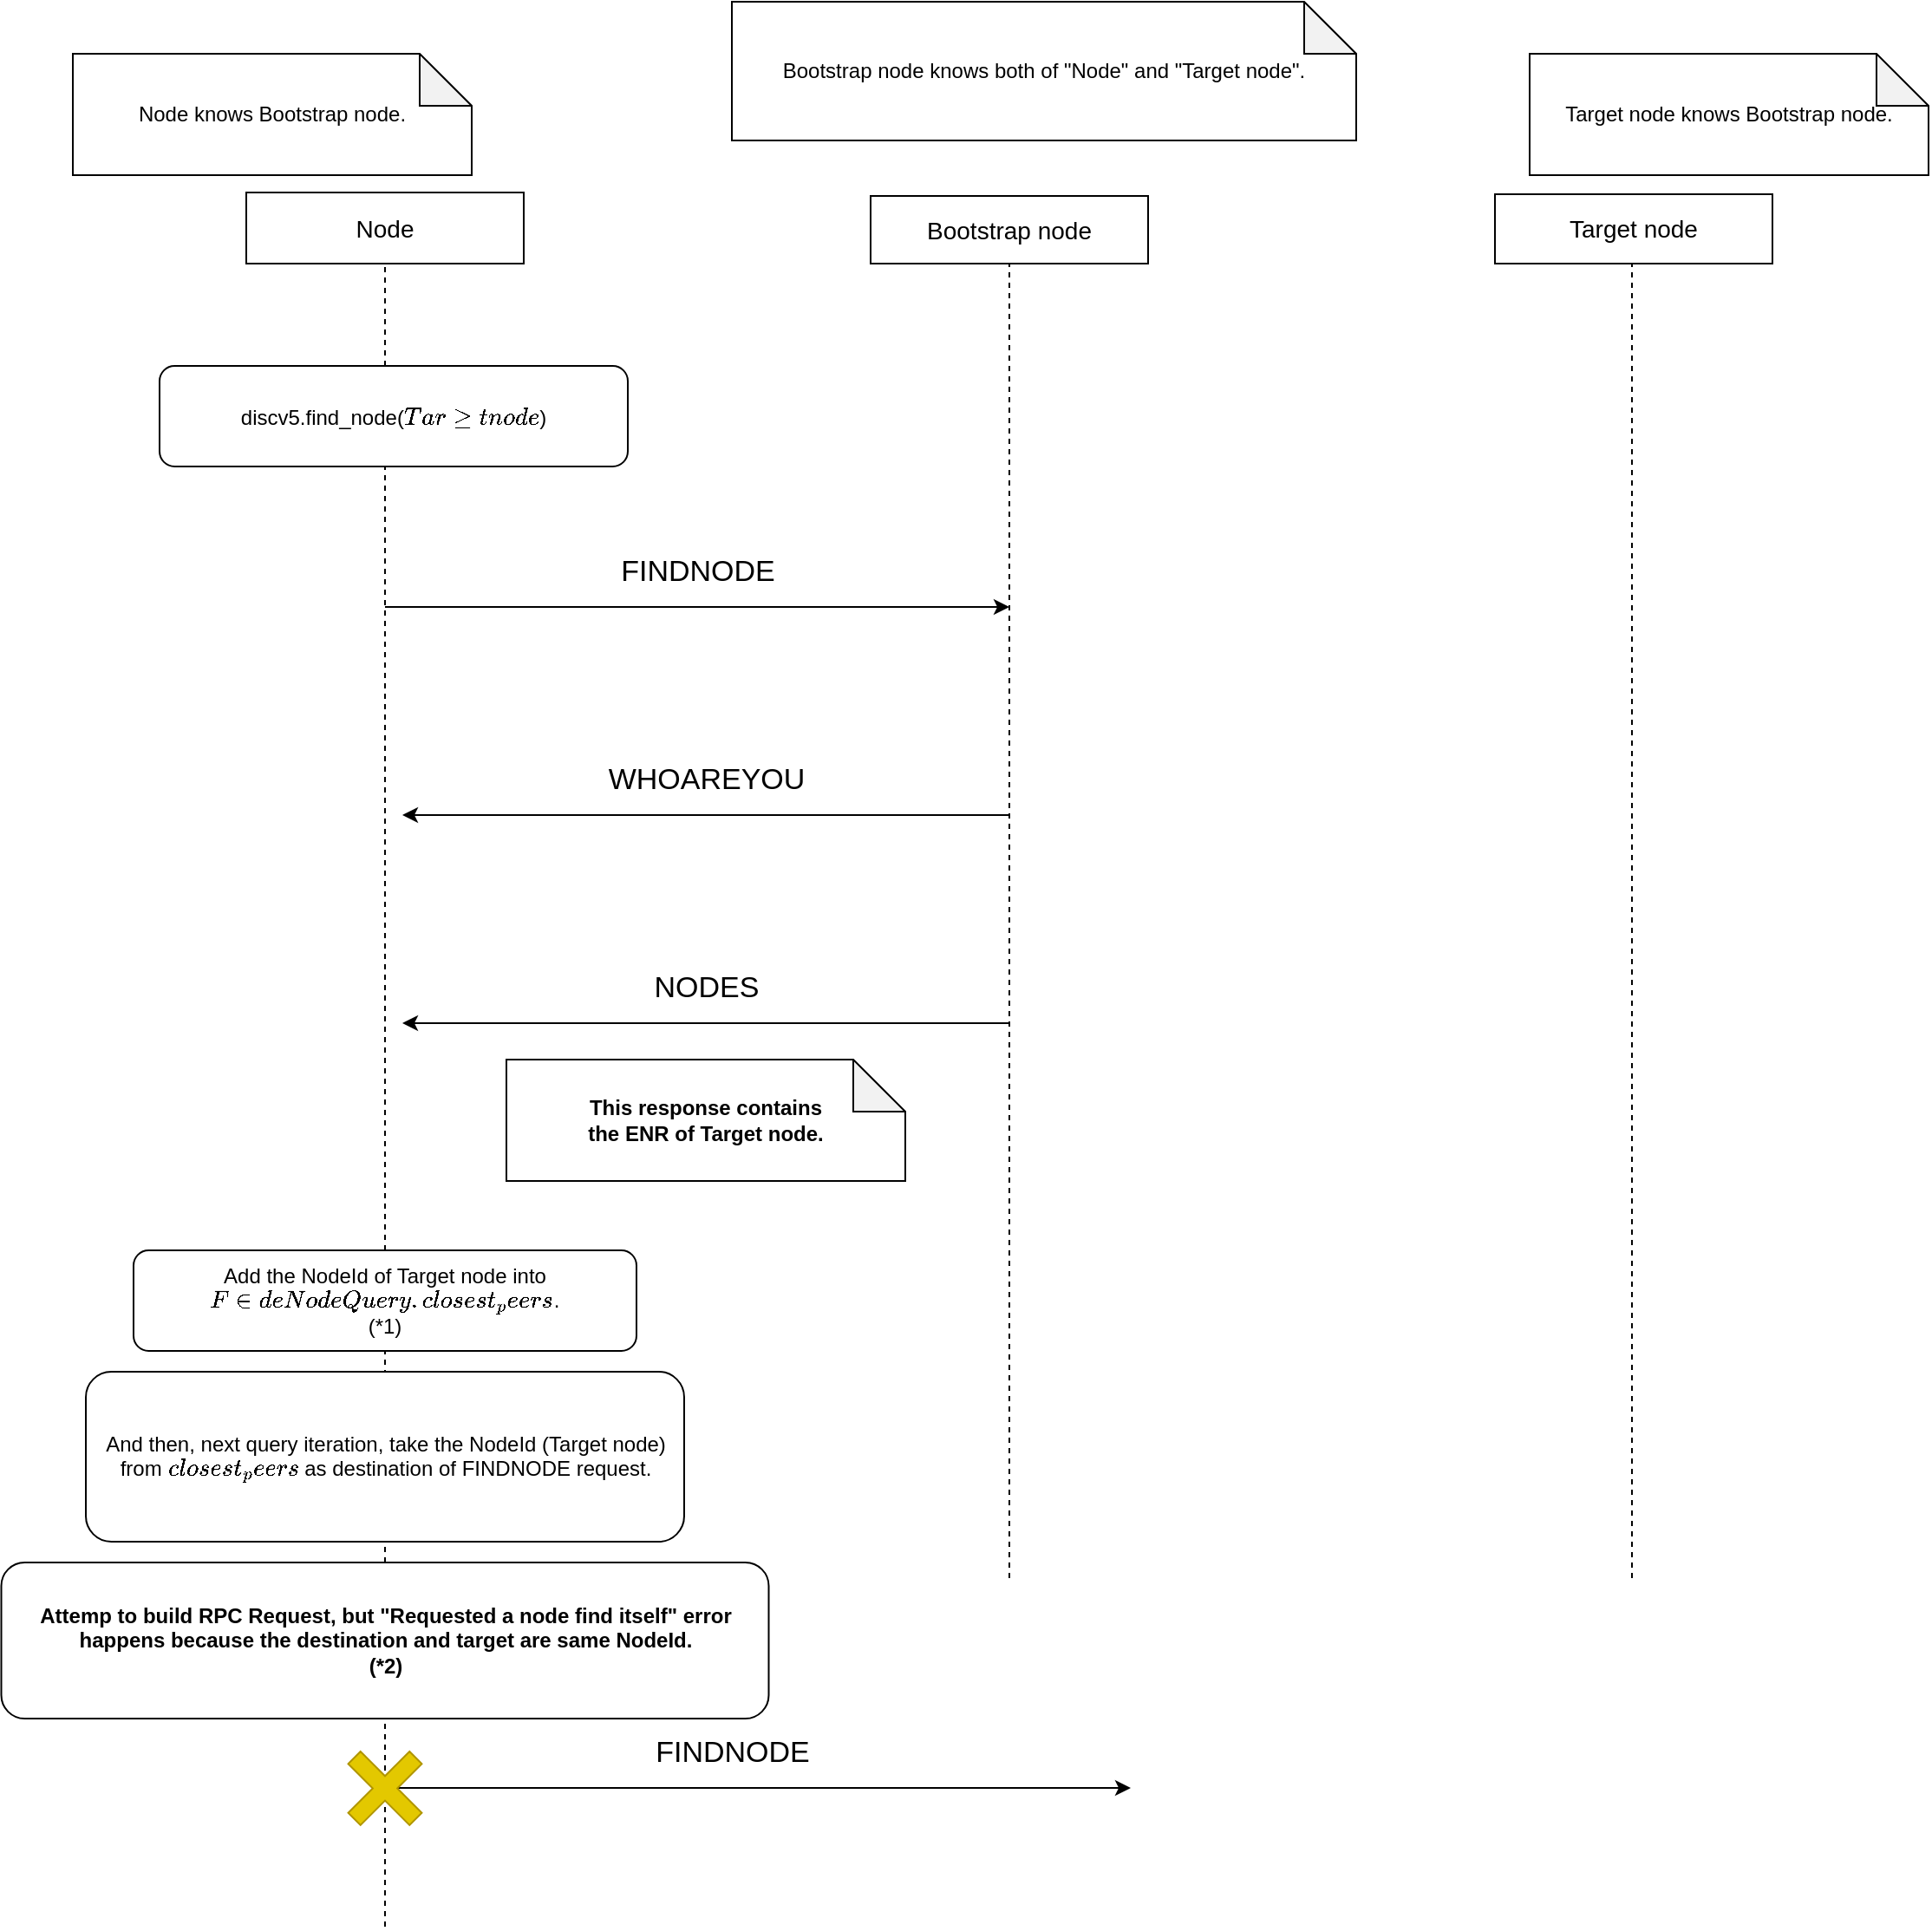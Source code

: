 <mxfile>
    <diagram id="ExdccTZqctQwAvQB16s_" name="Page-1">
        <mxGraphModel dx="2037" dy="1705" grid="1" gridSize="10" guides="1" tooltips="1" connect="1" arrows="1" fold="1" page="0" pageScale="1" pageWidth="827" pageHeight="1169" background="none" math="0" shadow="0">
            <root>
                <mxCell id="0"/>
                <mxCell id="1" parent="0"/>
                <mxCell id="2M91R3iAnrZrVvDSjcHK-1" value="Node" style="rounded=0;whiteSpace=wrap;html=1;fontSize=14;" parent="1" vertex="1">
                    <mxGeometry x="40" width="160" height="41" as="geometry"/>
                </mxCell>
                <mxCell id="2M91R3iAnrZrVvDSjcHK-2" value="Bootstrap node" style="rounded=0;whiteSpace=wrap;html=1;fontSize=14;" parent="1" vertex="1">
                    <mxGeometry x="400" y="2" width="160" height="39" as="geometry"/>
                </mxCell>
                <mxCell id="2M91R3iAnrZrVvDSjcHK-4" value="Target node" style="rounded=0;whiteSpace=wrap;html=1;fontSize=14;" parent="1" vertex="1">
                    <mxGeometry x="760" y="1" width="160" height="40" as="geometry"/>
                </mxCell>
                <mxCell id="2M91R3iAnrZrVvDSjcHK-28" value="" style="endArrow=none;dashed=1;html=1;fontSize=12;entryX=0.5;entryY=1;entryDx=0;entryDy=0;" parent="1" target="2M91R3iAnrZrVvDSjcHK-1" edge="1">
                    <mxGeometry width="50" height="50" relative="1" as="geometry">
                        <mxPoint x="120" y="1000" as="sourcePoint"/>
                        <mxPoint x="570" y="240" as="targetPoint"/>
                    </mxGeometry>
                </mxCell>
                <mxCell id="2M91R3iAnrZrVvDSjcHK-29" value="" style="endArrow=none;dashed=1;html=1;fontSize=12;entryX=0.5;entryY=1;entryDx=0;entryDy=0;" parent="1" target="2M91R3iAnrZrVvDSjcHK-2" edge="1">
                    <mxGeometry width="50" height="50" relative="1" as="geometry">
                        <mxPoint x="480" y="799" as="sourcePoint"/>
                        <mxPoint x="560" y="181" as="targetPoint"/>
                    </mxGeometry>
                </mxCell>
                <mxCell id="2M91R3iAnrZrVvDSjcHK-52" value="" style="endArrow=classic;html=1;fontSize=18;" parent="1" edge="1">
                    <mxGeometry x="-160" y="-61" width="50" height="50" as="geometry">
                        <mxPoint x="120" y="239" as="sourcePoint"/>
                        <mxPoint x="480" y="239" as="targetPoint"/>
                    </mxGeometry>
                </mxCell>
                <mxCell id="16" value="FINDNODE" style="edgeLabel;html=1;align=center;verticalAlign=middle;resizable=0;points=[];fontSize=17;" parent="2M91R3iAnrZrVvDSjcHK-52" vertex="1" connectable="0">
                    <mxGeometry relative="1" as="geometry">
                        <mxPoint y="-20" as="offset"/>
                    </mxGeometry>
                </mxCell>
                <mxCell id="12" value="" style="endArrow=none;dashed=1;html=1;fontSize=12;entryX=0.5;entryY=1;entryDx=0;entryDy=0;" parent="1" edge="1">
                    <mxGeometry width="50" height="50" relative="1" as="geometry">
                        <mxPoint x="839" y="799" as="sourcePoint"/>
                        <mxPoint x="839" y="41" as="targetPoint"/>
                    </mxGeometry>
                </mxCell>
                <mxCell id="13" value="Node knows Bootstrap node." style="shape=note;whiteSpace=wrap;html=1;backgroundOutline=1;darkOpacity=0.05;" parent="1" vertex="1">
                    <mxGeometry x="-60" y="-80" width="230" height="70" as="geometry"/>
                </mxCell>
                <mxCell id="14" value="Bootstrap node knows both of &quot;Node&quot; and &quot;Target node&quot;." style="shape=note;whiteSpace=wrap;html=1;backgroundOutline=1;darkOpacity=0.05;" parent="1" vertex="1">
                    <mxGeometry x="320" y="-110" width="360" height="80" as="geometry"/>
                </mxCell>
                <mxCell id="15" value="Target node knows Bootstrap node." style="shape=note;whiteSpace=wrap;html=1;backgroundOutline=1;darkOpacity=0.05;" parent="1" vertex="1">
                    <mxGeometry x="780" y="-80" width="230" height="70" as="geometry"/>
                </mxCell>
                <mxCell id="17" value="" style="endArrow=classic;html=1;fontSize=18;" parent="1" edge="1">
                    <mxGeometry x="-150" y="-51" width="50" height="50" as="geometry">
                        <mxPoint x="480" y="359" as="sourcePoint"/>
                        <mxPoint x="130" y="359" as="targetPoint"/>
                    </mxGeometry>
                </mxCell>
                <mxCell id="18" value="WHOAREYOU" style="edgeLabel;html=1;align=center;verticalAlign=middle;resizable=0;points=[];fontSize=17;" parent="17" vertex="1" connectable="0">
                    <mxGeometry relative="1" as="geometry">
                        <mxPoint y="-20" as="offset"/>
                    </mxGeometry>
                </mxCell>
                <mxCell id="21" value="" style="endArrow=classic;html=1;fontSize=18;" parent="1" edge="1">
                    <mxGeometry x="-150" y="69" width="50" height="50" as="geometry">
                        <mxPoint x="480" y="479" as="sourcePoint"/>
                        <mxPoint x="130" y="479" as="targetPoint"/>
                    </mxGeometry>
                </mxCell>
                <mxCell id="22" value="NODES" style="edgeLabel;html=1;align=center;verticalAlign=middle;resizable=0;points=[];fontSize=17;" parent="21" vertex="1" connectable="0">
                    <mxGeometry relative="1" as="geometry">
                        <mxPoint y="-20" as="offset"/>
                    </mxGeometry>
                </mxCell>
                <mxCell id="23" value="This response contains &lt;br&gt;the ENR of Target node." style="shape=note;whiteSpace=wrap;html=1;backgroundOutline=1;darkOpacity=0.05;fontStyle=1" parent="1" vertex="1">
                    <mxGeometry x="190" y="500" width="230" height="70" as="geometry"/>
                </mxCell>
                <mxCell id="25" value="&lt;span style=&quot;font-size: 12px&quot;&gt;discv5.find_node(`Target node`)&lt;/span&gt;" style="rounded=1;whiteSpace=wrap;html=1;fontSize=14;" parent="1" vertex="1">
                    <mxGeometry x="-10" y="100" width="270" height="58" as="geometry"/>
                </mxCell>
                <mxCell id="26" value="Add the NodeId of Target node into `FindeNodeQuery.closest_peers`.&lt;br&gt;(*1)" style="rounded=1;whiteSpace=wrap;html=1;fontSize=12;fontStyle=0" parent="1" vertex="1">
                    <mxGeometry x="-25" y="610" width="290" height="58" as="geometry"/>
                </mxCell>
                <mxCell id="27" value="" style="endArrow=classic;html=1;fontSize=18;" parent="1" edge="1">
                    <mxGeometry x="-160" y="620" width="50" height="50" as="geometry">
                        <mxPoint x="120" y="920" as="sourcePoint"/>
                        <mxPoint x="550" y="920" as="targetPoint"/>
                    </mxGeometry>
                </mxCell>
                <mxCell id="28" value="FINDNODE" style="edgeLabel;html=1;align=center;verticalAlign=middle;resizable=0;points=[];fontSize=17;" parent="27" vertex="1" connectable="0">
                    <mxGeometry relative="1" as="geometry">
                        <mxPoint x="-15" y="-20" as="offset"/>
                    </mxGeometry>
                </mxCell>
                <mxCell id="29" value="And then, next query iteration, take the NodeId (Target node) from `closest_peers` as destination of FINDNODE request." style="rounded=1;whiteSpace=wrap;html=1;fontSize=12;" parent="1" vertex="1">
                    <mxGeometry x="-52.5" y="680" width="345" height="98" as="geometry"/>
                </mxCell>
                <mxCell id="30" value="Attemp to build RPC Request, but &quot;Requested a node find itself&quot; error happens because the destination and target are same NodeId.&lt;br&gt;(*2)" style="rounded=1;whiteSpace=wrap;html=1;fontSize=12;fontStyle=1" parent="1" vertex="1">
                    <mxGeometry x="-101.25" y="790" width="442.5" height="90" as="geometry"/>
                </mxCell>
                <mxCell id="31" value="" style="shape=cross;whiteSpace=wrap;html=1;fontSize=12;rotation=45;fillColor=#e3c800;fontColor=#000000;strokeColor=#B09500;" parent="1" vertex="1">
                    <mxGeometry x="95" y="895.21" width="50" height="50" as="geometry"/>
                </mxCell>
            </root>
        </mxGraphModel>
    </diagram>
</mxfile>